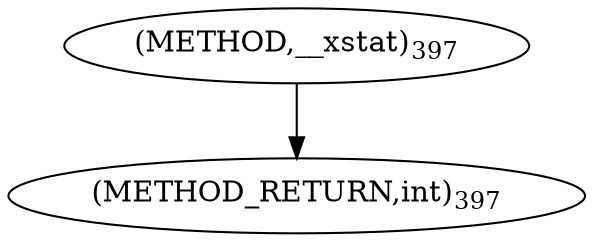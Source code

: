 digraph "__xstat" {  
"33521" [label = <(METHOD,__xstat)<SUB>397</SUB>> ]
"33525" [label = <(METHOD_RETURN,int)<SUB>397</SUB>> ]
  "33521" -> "33525" 
}
